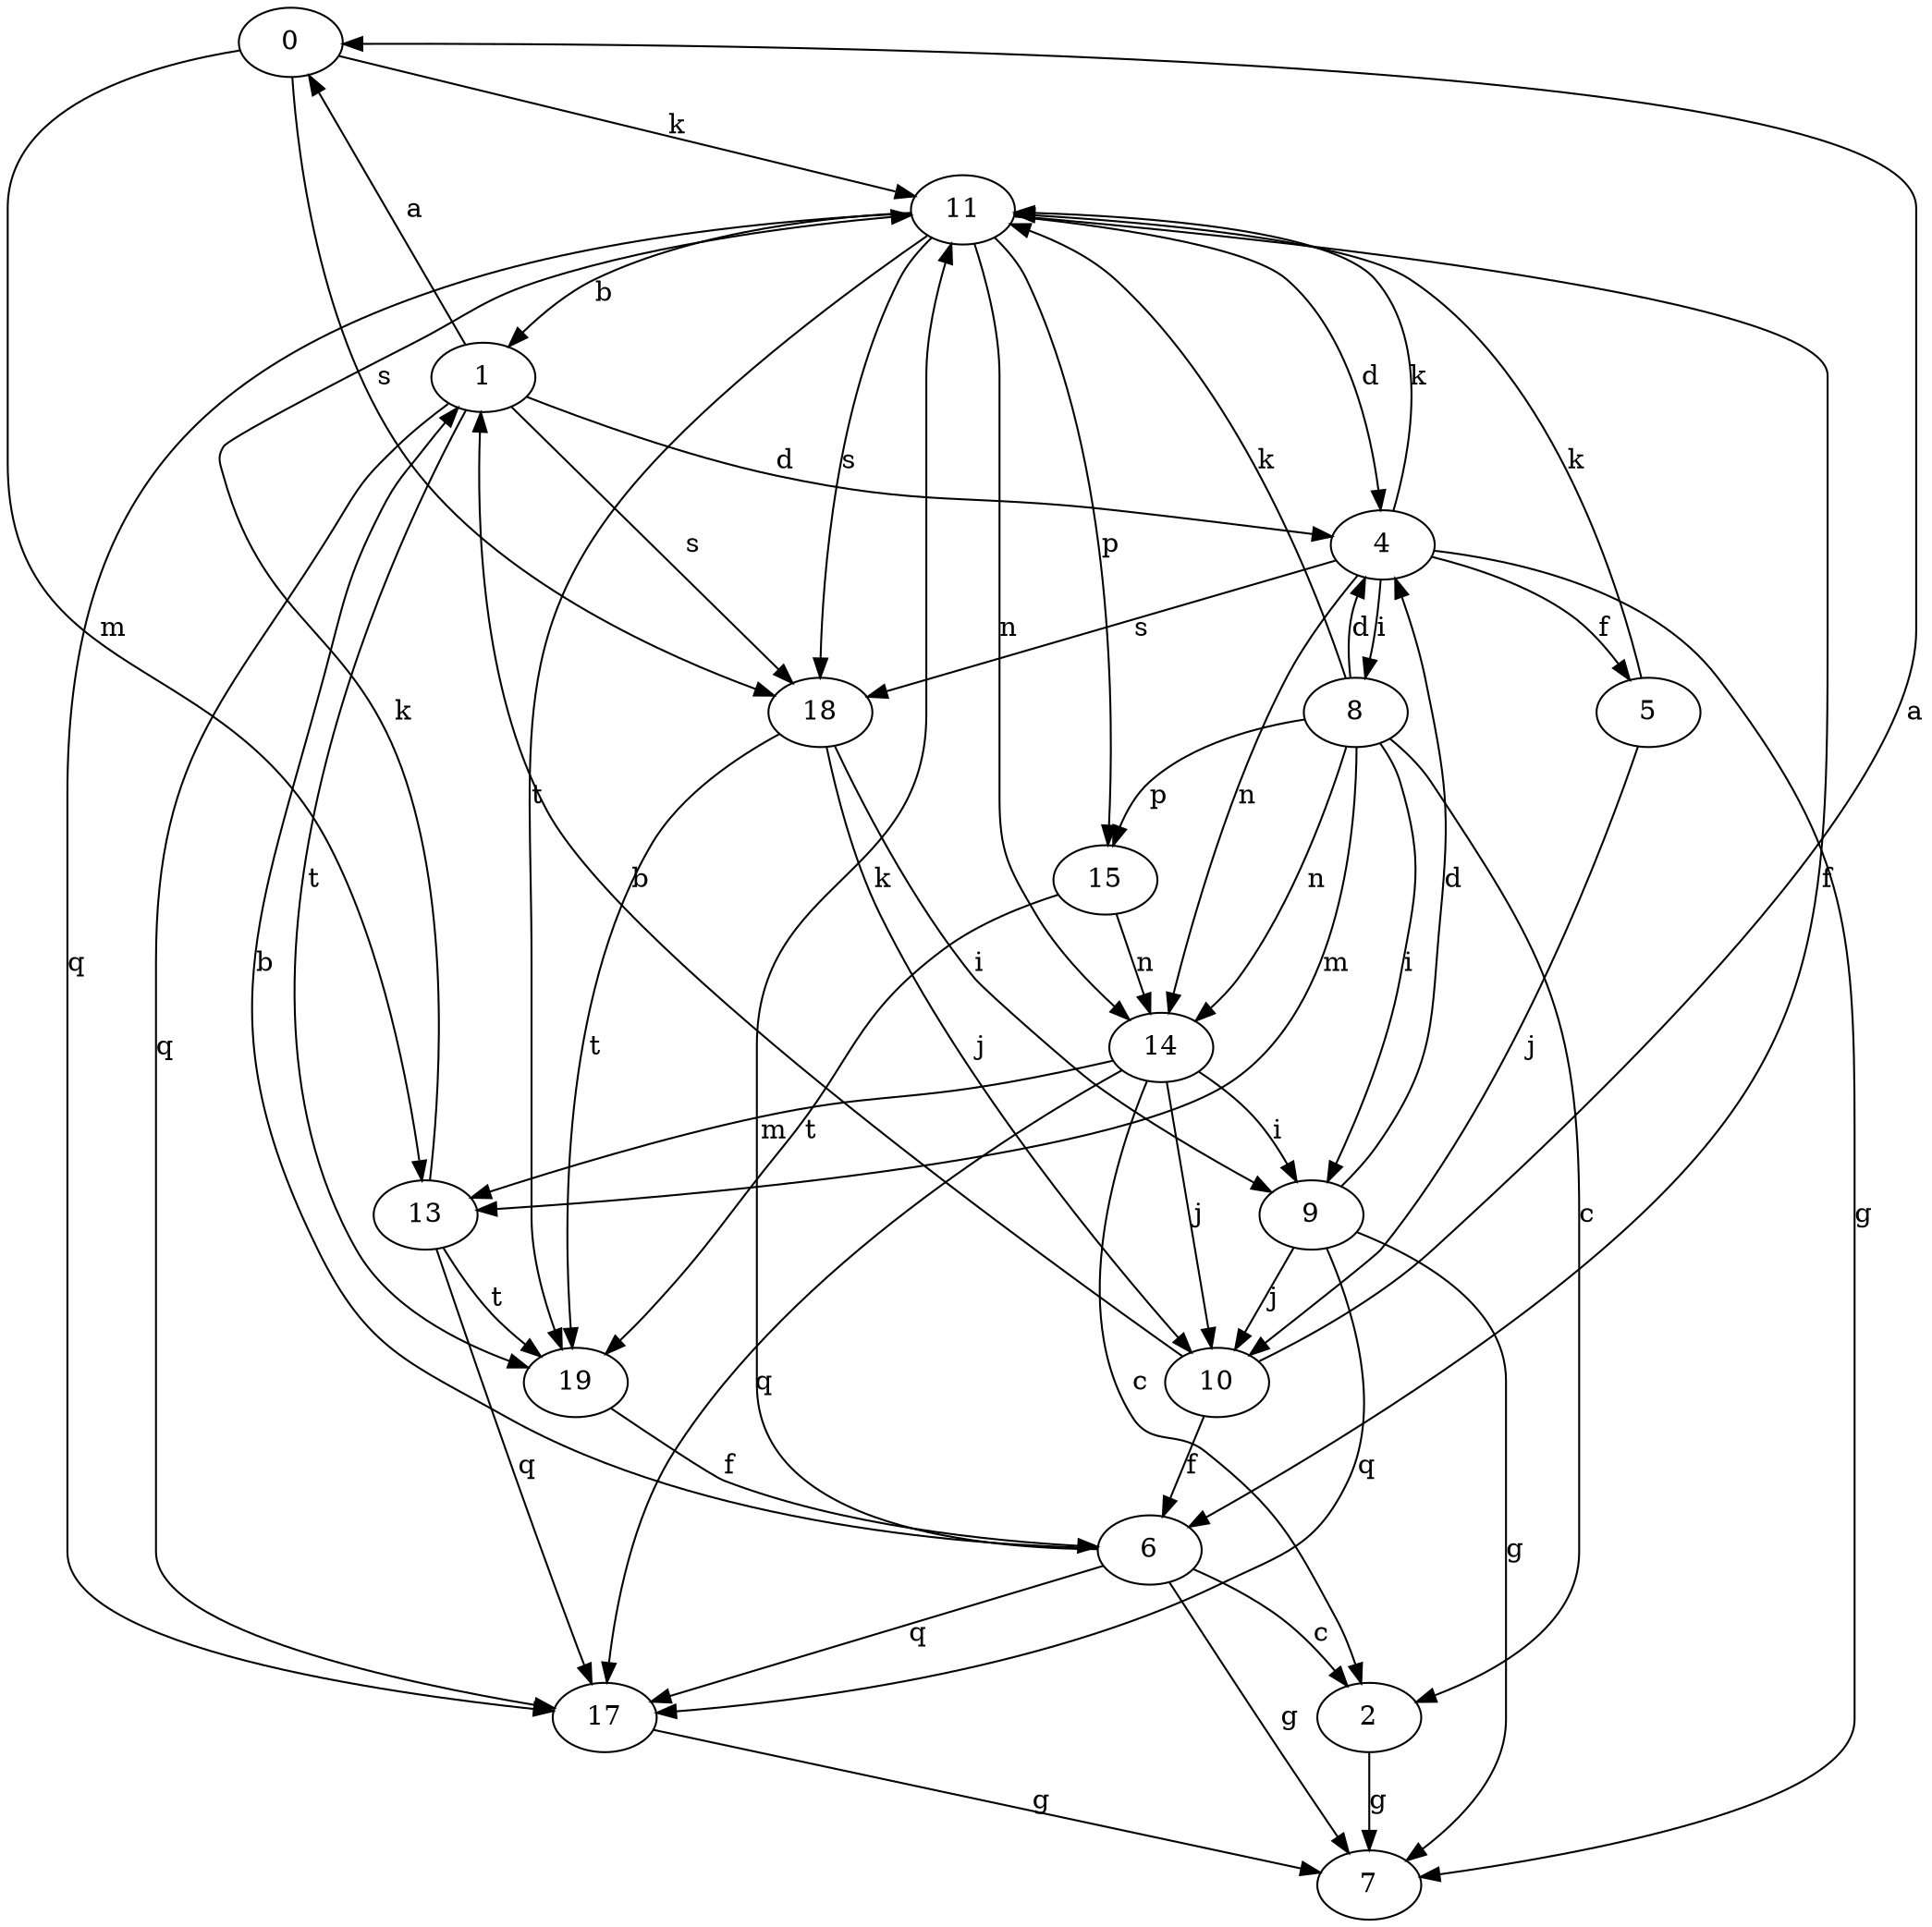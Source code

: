 strict digraph  {
0;
1;
2;
4;
5;
6;
7;
8;
9;
10;
11;
13;
14;
15;
17;
18;
19;
0 -> 11  [label=k];
0 -> 13  [label=m];
0 -> 18  [label=s];
1 -> 0  [label=a];
1 -> 4  [label=d];
1 -> 17  [label=q];
1 -> 18  [label=s];
1 -> 19  [label=t];
2 -> 7  [label=g];
4 -> 5  [label=f];
4 -> 7  [label=g];
4 -> 8  [label=i];
4 -> 11  [label=k];
4 -> 14  [label=n];
4 -> 18  [label=s];
5 -> 10  [label=j];
5 -> 11  [label=k];
6 -> 1  [label=b];
6 -> 2  [label=c];
6 -> 7  [label=g];
6 -> 11  [label=k];
6 -> 17  [label=q];
8 -> 2  [label=c];
8 -> 4  [label=d];
8 -> 9  [label=i];
8 -> 11  [label=k];
8 -> 13  [label=m];
8 -> 14  [label=n];
8 -> 15  [label=p];
9 -> 4  [label=d];
9 -> 7  [label=g];
9 -> 10  [label=j];
9 -> 17  [label=q];
10 -> 0  [label=a];
10 -> 1  [label=b];
10 -> 6  [label=f];
11 -> 1  [label=b];
11 -> 4  [label=d];
11 -> 6  [label=f];
11 -> 14  [label=n];
11 -> 15  [label=p];
11 -> 17  [label=q];
11 -> 18  [label=s];
11 -> 19  [label=t];
13 -> 11  [label=k];
13 -> 17  [label=q];
13 -> 19  [label=t];
14 -> 2  [label=c];
14 -> 9  [label=i];
14 -> 10  [label=j];
14 -> 13  [label=m];
14 -> 17  [label=q];
15 -> 14  [label=n];
15 -> 19  [label=t];
17 -> 7  [label=g];
18 -> 9  [label=i];
18 -> 10  [label=j];
18 -> 19  [label=t];
19 -> 6  [label=f];
}
